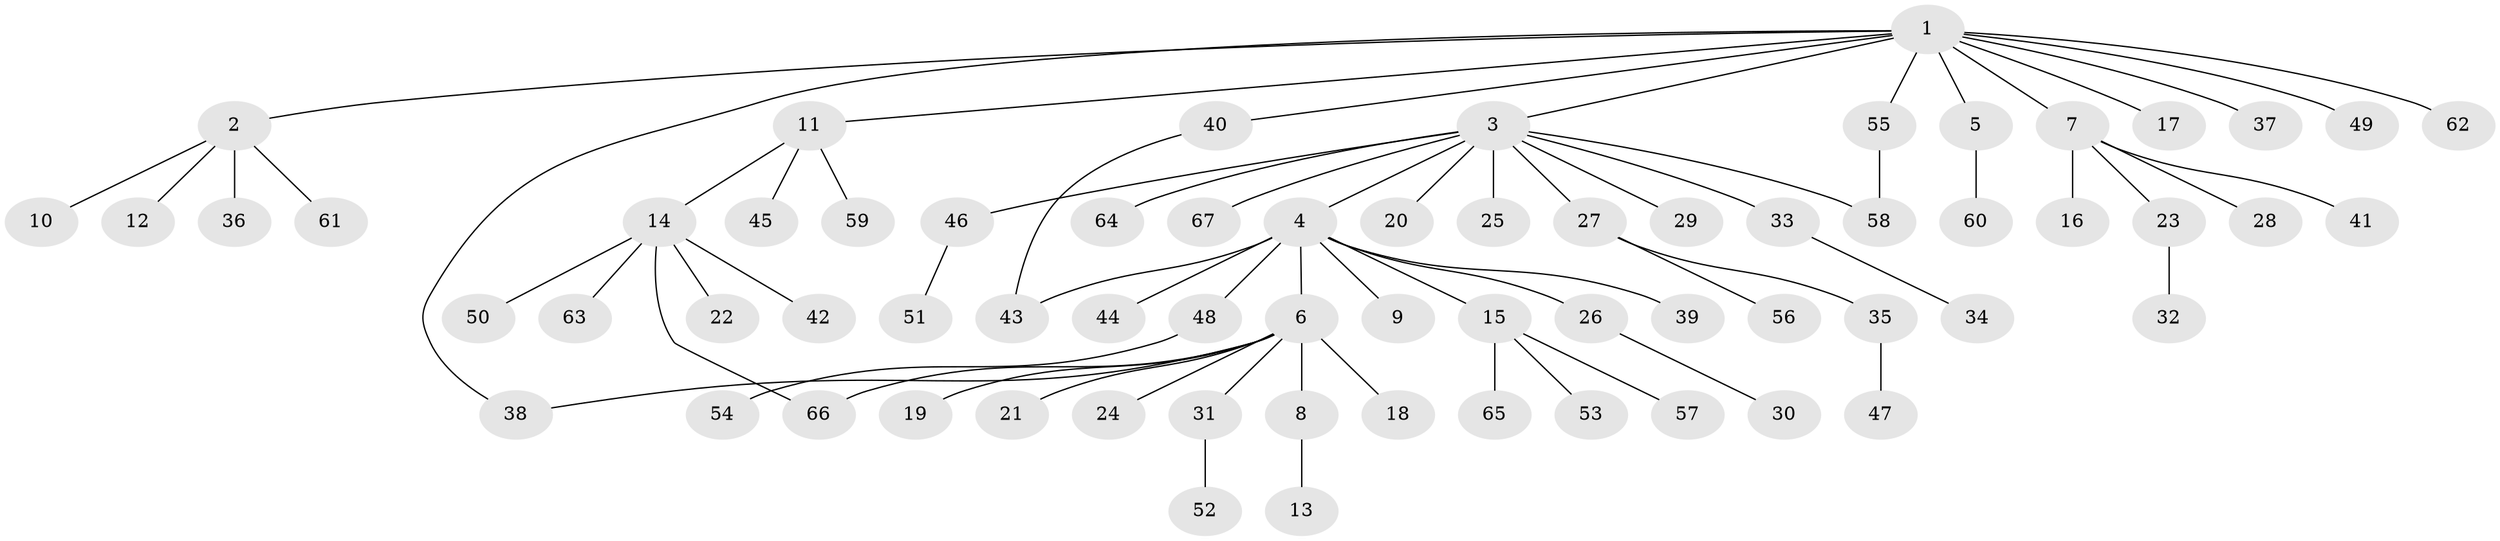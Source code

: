 // Generated by graph-tools (version 1.1) at 2025/48/03/09/25 04:48:15]
// undirected, 67 vertices, 70 edges
graph export_dot {
graph [start="1"]
  node [color=gray90,style=filled];
  1;
  2;
  3;
  4;
  5;
  6;
  7;
  8;
  9;
  10;
  11;
  12;
  13;
  14;
  15;
  16;
  17;
  18;
  19;
  20;
  21;
  22;
  23;
  24;
  25;
  26;
  27;
  28;
  29;
  30;
  31;
  32;
  33;
  34;
  35;
  36;
  37;
  38;
  39;
  40;
  41;
  42;
  43;
  44;
  45;
  46;
  47;
  48;
  49;
  50;
  51;
  52;
  53;
  54;
  55;
  56;
  57;
  58;
  59;
  60;
  61;
  62;
  63;
  64;
  65;
  66;
  67;
  1 -- 2;
  1 -- 3;
  1 -- 5;
  1 -- 7;
  1 -- 11;
  1 -- 17;
  1 -- 37;
  1 -- 38;
  1 -- 40;
  1 -- 49;
  1 -- 55;
  1 -- 62;
  2 -- 10;
  2 -- 12;
  2 -- 36;
  2 -- 61;
  3 -- 4;
  3 -- 20;
  3 -- 25;
  3 -- 27;
  3 -- 29;
  3 -- 33;
  3 -- 46;
  3 -- 58;
  3 -- 64;
  3 -- 67;
  4 -- 6;
  4 -- 9;
  4 -- 15;
  4 -- 26;
  4 -- 39;
  4 -- 43;
  4 -- 44;
  4 -- 48;
  5 -- 60;
  6 -- 8;
  6 -- 18;
  6 -- 19;
  6 -- 21;
  6 -- 24;
  6 -- 31;
  6 -- 38;
  6 -- 66;
  7 -- 16;
  7 -- 23;
  7 -- 28;
  7 -- 41;
  8 -- 13;
  11 -- 14;
  11 -- 45;
  11 -- 59;
  14 -- 22;
  14 -- 42;
  14 -- 50;
  14 -- 63;
  14 -- 66;
  15 -- 53;
  15 -- 57;
  15 -- 65;
  23 -- 32;
  26 -- 30;
  27 -- 35;
  27 -- 56;
  31 -- 52;
  33 -- 34;
  35 -- 47;
  40 -- 43;
  46 -- 51;
  48 -- 54;
  55 -- 58;
}
